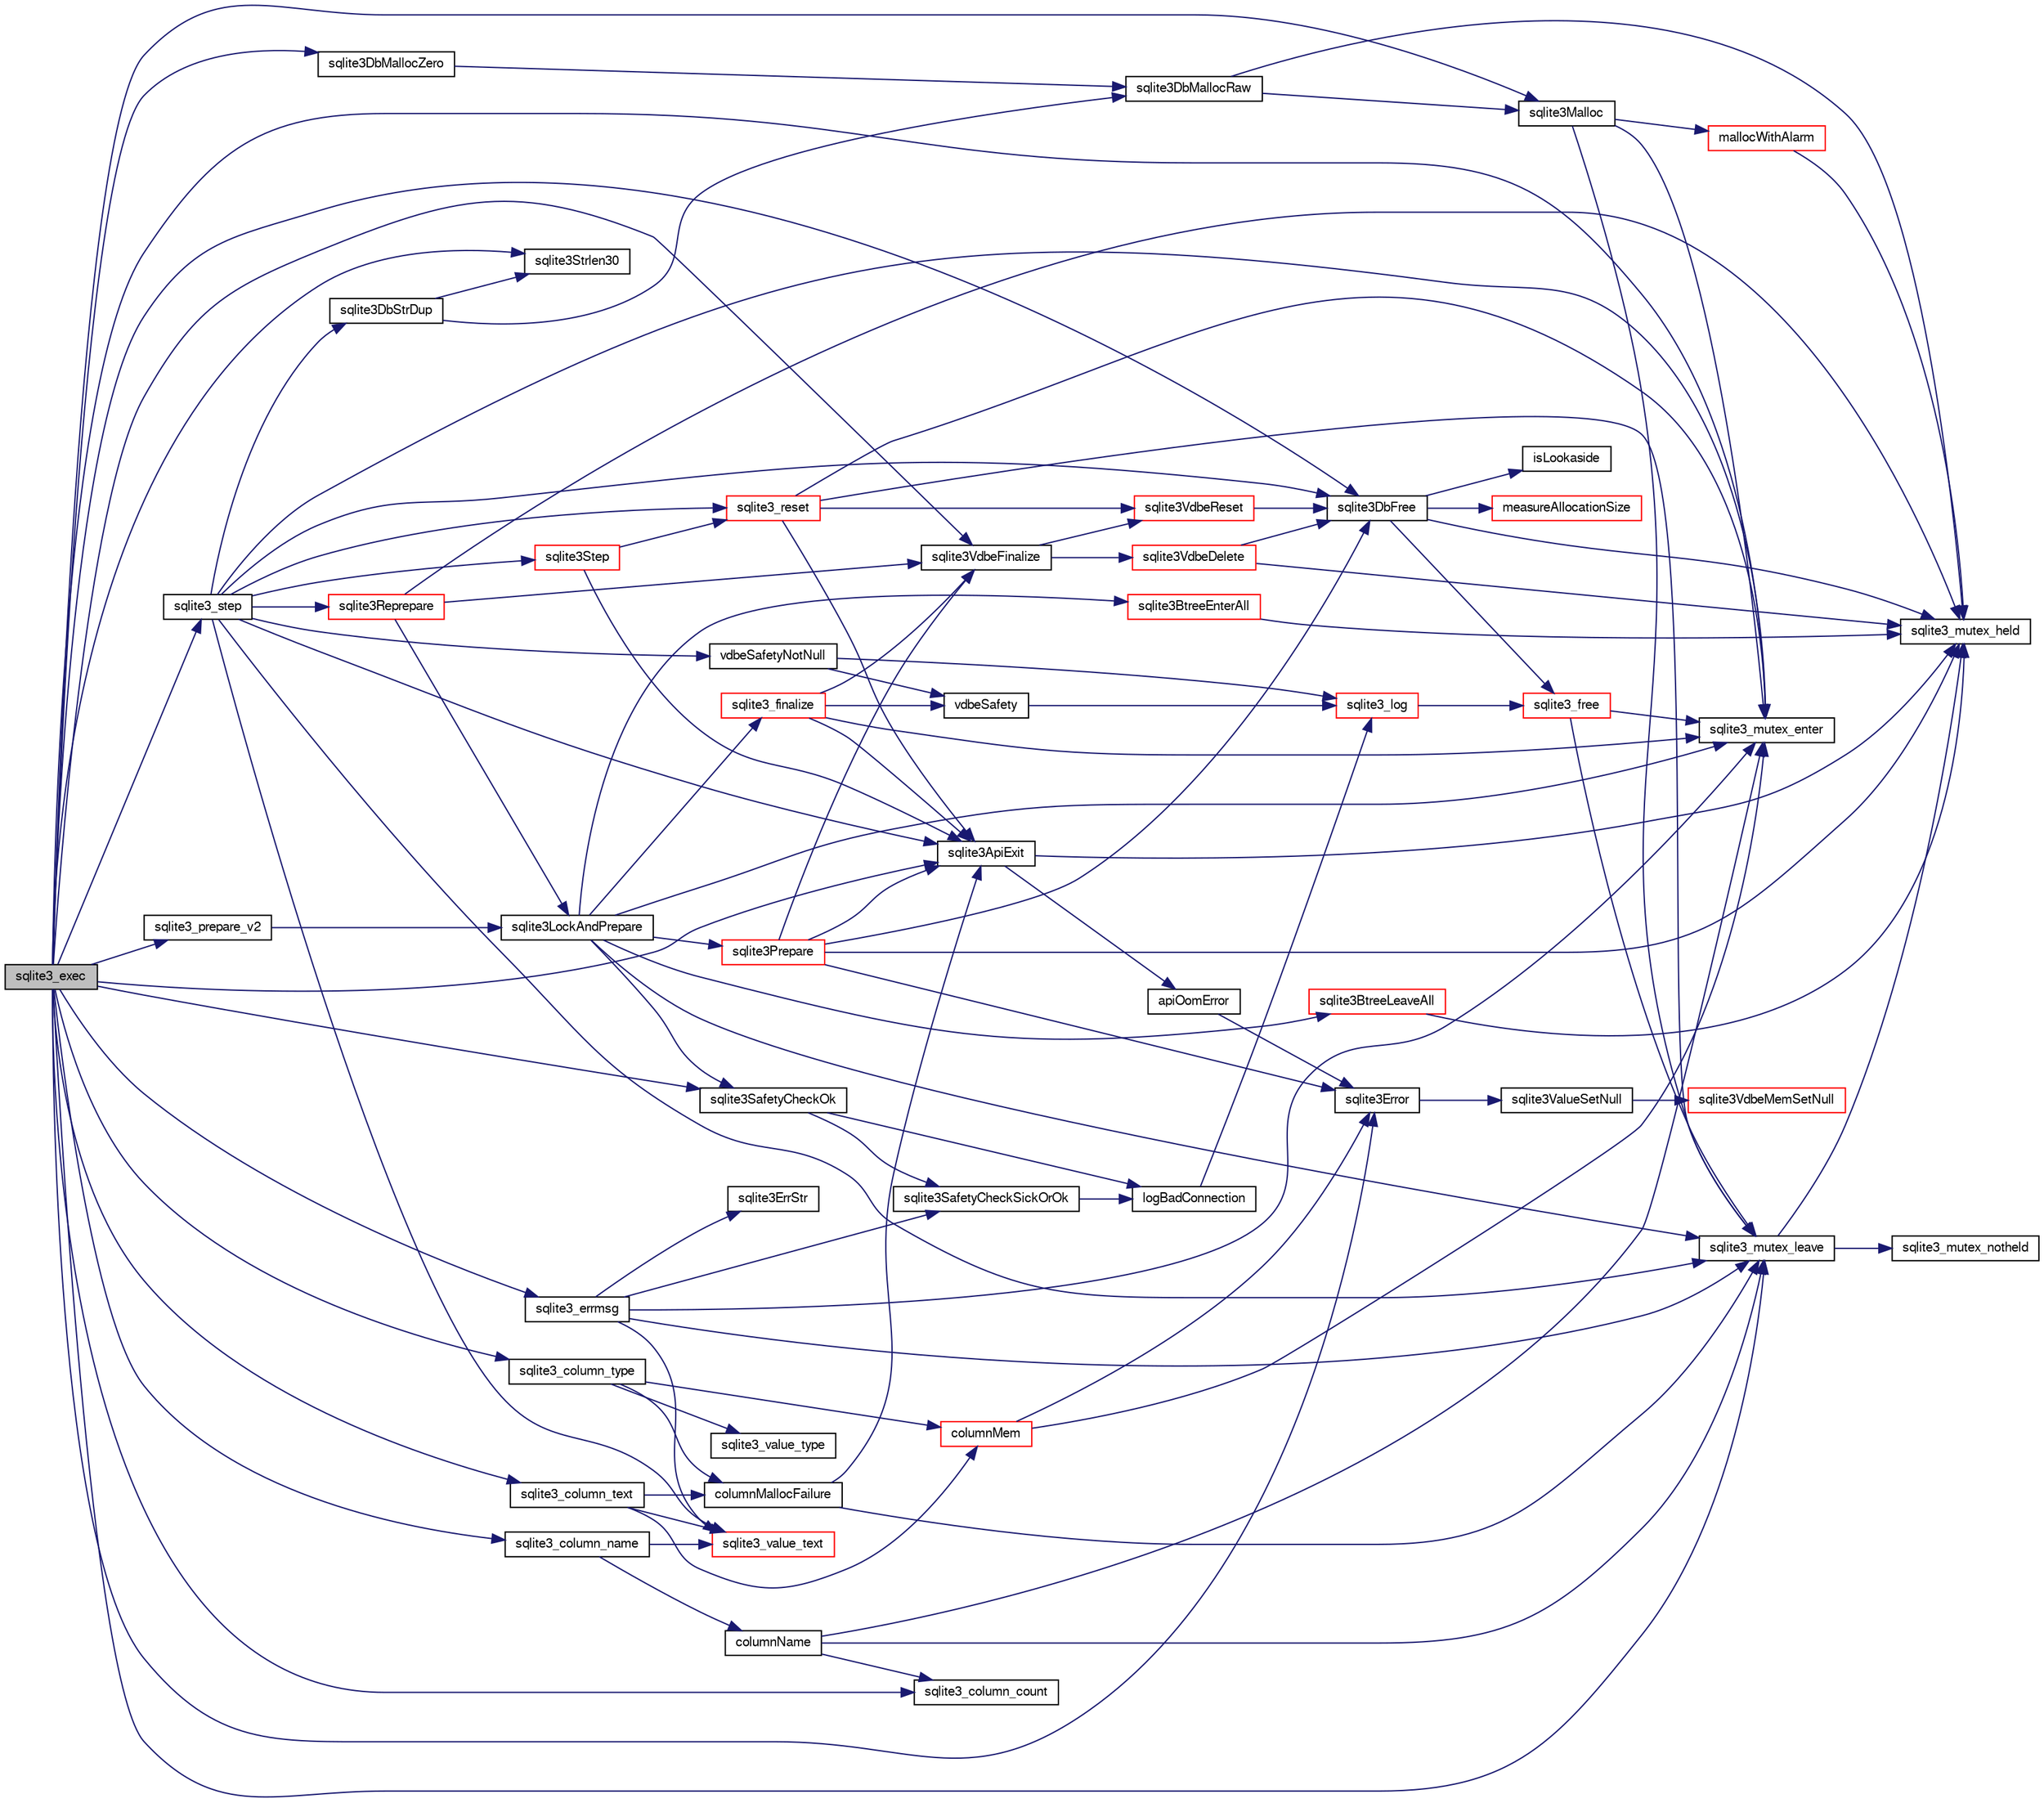 digraph "sqlite3_exec"
{
  edge [fontname="FreeSans",fontsize="10",labelfontname="FreeSans",labelfontsize="10"];
  node [fontname="FreeSans",fontsize="10",shape=record];
  rankdir="LR";
  Node31611 [label="sqlite3_exec",height=0.2,width=0.4,color="black", fillcolor="grey75", style="filled", fontcolor="black"];
  Node31611 -> Node31612 [color="midnightblue",fontsize="10",style="solid",fontname="FreeSans"];
  Node31612 [label="sqlite3SafetyCheckOk",height=0.2,width=0.4,color="black", fillcolor="white", style="filled",URL="$sqlite3_8c.html#ab15308423296d719d75dca4c0ef182a7"];
  Node31612 -> Node31613 [color="midnightblue",fontsize="10",style="solid",fontname="FreeSans"];
  Node31613 [label="logBadConnection",height=0.2,width=0.4,color="black", fillcolor="white", style="filled",URL="$sqlite3_8c.html#a8aa249fac852b22bb1227e2bc2921f11"];
  Node31613 -> Node31614 [color="midnightblue",fontsize="10",style="solid",fontname="FreeSans"];
  Node31614 [label="sqlite3_log",height=0.2,width=0.4,color="red", fillcolor="white", style="filled",URL="$sqlite3_8c.html#a298c9699bf9c143662c6b1fec4b2dc3b"];
  Node31614 -> Node31629 [color="midnightblue",fontsize="10",style="solid",fontname="FreeSans"];
  Node31629 [label="sqlite3_free",height=0.2,width=0.4,color="red", fillcolor="white", style="filled",URL="$sqlite3_8c.html#a6552349e36a8a691af5487999ab09519"];
  Node31629 -> Node31630 [color="midnightblue",fontsize="10",style="solid",fontname="FreeSans"];
  Node31630 [label="sqlite3_mutex_enter",height=0.2,width=0.4,color="black", fillcolor="white", style="filled",URL="$sqlite3_8c.html#a1c12cde690bd89f104de5cbad12a6bf5"];
  Node31629 -> Node31632 [color="midnightblue",fontsize="10",style="solid",fontname="FreeSans"];
  Node31632 [label="sqlite3_mutex_leave",height=0.2,width=0.4,color="black", fillcolor="white", style="filled",URL="$sqlite3_8c.html#a5838d235601dbd3c1fa993555c6bcc93"];
  Node31632 -> Node31624 [color="midnightblue",fontsize="10",style="solid",fontname="FreeSans"];
  Node31624 [label="sqlite3_mutex_held",height=0.2,width=0.4,color="black", fillcolor="white", style="filled",URL="$sqlite3_8c.html#acf77da68932b6bc163c5e68547ecc3e7"];
  Node31632 -> Node31633 [color="midnightblue",fontsize="10",style="solid",fontname="FreeSans"];
  Node31633 [label="sqlite3_mutex_notheld",height=0.2,width=0.4,color="black", fillcolor="white", style="filled",URL="$sqlite3_8c.html#a83967c837c1c000d3b5adcfaa688f5dc"];
  Node31612 -> Node31896 [color="midnightblue",fontsize="10",style="solid",fontname="FreeSans"];
  Node31896 [label="sqlite3SafetyCheckSickOrOk",height=0.2,width=0.4,color="black", fillcolor="white", style="filled",URL="$sqlite3_8c.html#ac1fff729aec147d9825a4930042a626b"];
  Node31896 -> Node31613 [color="midnightblue",fontsize="10",style="solid",fontname="FreeSans"];
  Node31611 -> Node31630 [color="midnightblue",fontsize="10",style="solid",fontname="FreeSans"];
  Node31611 -> Node31830 [color="midnightblue",fontsize="10",style="solid",fontname="FreeSans"];
  Node31830 [label="sqlite3Error",height=0.2,width=0.4,color="black", fillcolor="white", style="filled",URL="$sqlite3_8c.html#a4ba5e8be78db50d5538dcaa45bcf74d3"];
  Node31830 -> Node31831 [color="midnightblue",fontsize="10",style="solid",fontname="FreeSans"];
  Node31831 [label="sqlite3ValueSetNull",height=0.2,width=0.4,color="black", fillcolor="white", style="filled",URL="$sqlite3_8c.html#ad9bc4507a7806b37946116afbe183b95"];
  Node31831 -> Node31711 [color="midnightblue",fontsize="10",style="solid",fontname="FreeSans"];
  Node31711 [label="sqlite3VdbeMemSetNull",height=0.2,width=0.4,color="red", fillcolor="white", style="filled",URL="$sqlite3_8c.html#ae01092c23aebaf8a3ebdf3954609b410"];
  Node31611 -> Node31897 [color="midnightblue",fontsize="10",style="solid",fontname="FreeSans"];
  Node31897 [label="sqlite3_prepare_v2",height=0.2,width=0.4,color="black", fillcolor="white", style="filled",URL="$sqlite3_8c.html#a85d4203bb54c984c5325c2f5b3664985"];
  Node31897 -> Node31898 [color="midnightblue",fontsize="10",style="solid",fontname="FreeSans"];
  Node31898 [label="sqlite3LockAndPrepare",height=0.2,width=0.4,color="black", fillcolor="white", style="filled",URL="$sqlite3_8c.html#a5db1ec5589aa2b02c6d979211a8789bd"];
  Node31898 -> Node31612 [color="midnightblue",fontsize="10",style="solid",fontname="FreeSans"];
  Node31898 -> Node31630 [color="midnightblue",fontsize="10",style="solid",fontname="FreeSans"];
  Node31898 -> Node31899 [color="midnightblue",fontsize="10",style="solid",fontname="FreeSans"];
  Node31899 [label="sqlite3BtreeEnterAll",height=0.2,width=0.4,color="red", fillcolor="white", style="filled",URL="$sqlite3_8c.html#a7e8c5e623a61d322d3622c3e6202d735"];
  Node31899 -> Node31624 [color="midnightblue",fontsize="10",style="solid",fontname="FreeSans"];
  Node31898 -> Node31905 [color="midnightblue",fontsize="10",style="solid",fontname="FreeSans"];
  Node31905 [label="sqlite3Prepare",height=0.2,width=0.4,color="red", fillcolor="white", style="filled",URL="$sqlite3_8c.html#acb25890858d0bf4b12eb7aae569f0c7b"];
  Node31905 -> Node31624 [color="midnightblue",fontsize="10",style="solid",fontname="FreeSans"];
  Node31905 -> Node31828 [color="midnightblue",fontsize="10",style="solid",fontname="FreeSans"];
  Node31828 [label="sqlite3ApiExit",height=0.2,width=0.4,color="black", fillcolor="white", style="filled",URL="$sqlite3_8c.html#ae5a967ec6172298db98b6090bbd1dd9b"];
  Node31828 -> Node31624 [color="midnightblue",fontsize="10",style="solid",fontname="FreeSans"];
  Node31828 -> Node31829 [color="midnightblue",fontsize="10",style="solid",fontname="FreeSans"];
  Node31829 [label="apiOomError",height=0.2,width=0.4,color="black", fillcolor="white", style="filled",URL="$sqlite3_8c.html#a55c294da0c468873c7f7ea59378b8b9c"];
  Node31829 -> Node31830 [color="midnightblue",fontsize="10",style="solid",fontname="FreeSans"];
  Node31905 -> Node31623 [color="midnightblue",fontsize="10",style="solid",fontname="FreeSans"];
  Node31623 [label="sqlite3DbFree",height=0.2,width=0.4,color="black", fillcolor="white", style="filled",URL="$sqlite3_8c.html#ac70ab821a6607b4a1b909582dc37a069"];
  Node31623 -> Node31624 [color="midnightblue",fontsize="10",style="solid",fontname="FreeSans"];
  Node31623 -> Node31625 [color="midnightblue",fontsize="10",style="solid",fontname="FreeSans"];
  Node31625 [label="measureAllocationSize",height=0.2,width=0.4,color="red", fillcolor="white", style="filled",URL="$sqlite3_8c.html#a45731e644a22fdb756e2b6337224217a"];
  Node31623 -> Node31628 [color="midnightblue",fontsize="10",style="solid",fontname="FreeSans"];
  Node31628 [label="isLookaside",height=0.2,width=0.4,color="black", fillcolor="white", style="filled",URL="$sqlite3_8c.html#a770fa05ff9717b75e16f4d968a77b897"];
  Node31623 -> Node31629 [color="midnightblue",fontsize="10",style="solid",fontname="FreeSans"];
  Node31905 -> Node32450 [color="midnightblue",fontsize="10",style="solid",fontname="FreeSans"];
  Node32450 [label="sqlite3VdbeFinalize",height=0.2,width=0.4,color="black", fillcolor="white", style="filled",URL="$sqlite3_8c.html#af81e0c8d03b71610d3a826469f67bbd4"];
  Node32450 -> Node31947 [color="midnightblue",fontsize="10",style="solid",fontname="FreeSans"];
  Node31947 [label="sqlite3VdbeReset",height=0.2,width=0.4,color="red", fillcolor="white", style="filled",URL="$sqlite3_8c.html#a315a913742f7267f90d46d41446353b1"];
  Node31947 -> Node31623 [color="midnightblue",fontsize="10",style="solid",fontname="FreeSans"];
  Node32450 -> Node32451 [color="midnightblue",fontsize="10",style="solid",fontname="FreeSans"];
  Node32451 [label="sqlite3VdbeDelete",height=0.2,width=0.4,color="red", fillcolor="white", style="filled",URL="$sqlite3_8c.html#ace82a1f75873a6609067d0f572120e47"];
  Node32451 -> Node31624 [color="midnightblue",fontsize="10",style="solid",fontname="FreeSans"];
  Node32451 -> Node31623 [color="midnightblue",fontsize="10",style="solid",fontname="FreeSans"];
  Node31905 -> Node31830 [color="midnightblue",fontsize="10",style="solid",fontname="FreeSans"];
  Node31898 -> Node32462 [color="midnightblue",fontsize="10",style="solid",fontname="FreeSans"];
  Node32462 [label="sqlite3_finalize",height=0.2,width=0.4,color="red", fillcolor="white", style="filled",URL="$sqlite3_8c.html#a801195c0f771d40bb4be1e40f3b88945"];
  Node32462 -> Node31944 [color="midnightblue",fontsize="10",style="solid",fontname="FreeSans"];
  Node31944 [label="vdbeSafety",height=0.2,width=0.4,color="black", fillcolor="white", style="filled",URL="$sqlite3_8c.html#ad376f1aa66b2801fa8fb2fb134f370fd"];
  Node31944 -> Node31614 [color="midnightblue",fontsize="10",style="solid",fontname="FreeSans"];
  Node32462 -> Node31630 [color="midnightblue",fontsize="10",style="solid",fontname="FreeSans"];
  Node32462 -> Node32450 [color="midnightblue",fontsize="10",style="solid",fontname="FreeSans"];
  Node32462 -> Node31828 [color="midnightblue",fontsize="10",style="solid",fontname="FreeSans"];
  Node31898 -> Node32167 [color="midnightblue",fontsize="10",style="solid",fontname="FreeSans"];
  Node32167 [label="sqlite3BtreeLeaveAll",height=0.2,width=0.4,color="red", fillcolor="white", style="filled",URL="$sqlite3_8c.html#a282e5f429eee8e0aebc7d18068ebccd2"];
  Node32167 -> Node31624 [color="midnightblue",fontsize="10",style="solid",fontname="FreeSans"];
  Node31898 -> Node31632 [color="midnightblue",fontsize="10",style="solid",fontname="FreeSans"];
  Node31611 -> Node32442 [color="midnightblue",fontsize="10",style="solid",fontname="FreeSans"];
  Node32442 [label="sqlite3_column_count",height=0.2,width=0.4,color="black", fillcolor="white", style="filled",URL="$sqlite3_8c.html#a326cbde878820fd108f5961d5318f585"];
  Node31611 -> Node31942 [color="midnightblue",fontsize="10",style="solid",fontname="FreeSans"];
  Node31942 [label="sqlite3_step",height=0.2,width=0.4,color="black", fillcolor="white", style="filled",URL="$sqlite3_8c.html#ac1e491ce36b7471eb28387f7d3c74334"];
  Node31942 -> Node31943 [color="midnightblue",fontsize="10",style="solid",fontname="FreeSans"];
  Node31943 [label="vdbeSafetyNotNull",height=0.2,width=0.4,color="black", fillcolor="white", style="filled",URL="$sqlite3_8c.html#a018448275e86f09d8af8033cec4cafdf"];
  Node31943 -> Node31614 [color="midnightblue",fontsize="10",style="solid",fontname="FreeSans"];
  Node31943 -> Node31944 [color="midnightblue",fontsize="10",style="solid",fontname="FreeSans"];
  Node31942 -> Node31630 [color="midnightblue",fontsize="10",style="solid",fontname="FreeSans"];
  Node31942 -> Node31945 [color="midnightblue",fontsize="10",style="solid",fontname="FreeSans"];
  Node31945 [label="sqlite3Step",height=0.2,width=0.4,color="red", fillcolor="white", style="filled",URL="$sqlite3_8c.html#a3f2872e873e2758a4beedad1d5113554"];
  Node31945 -> Node31946 [color="midnightblue",fontsize="10",style="solid",fontname="FreeSans"];
  Node31946 [label="sqlite3_reset",height=0.2,width=0.4,color="red", fillcolor="white", style="filled",URL="$sqlite3_8c.html#a758efebc2e95694959ab0e74b397984c"];
  Node31946 -> Node31630 [color="midnightblue",fontsize="10",style="solid",fontname="FreeSans"];
  Node31946 -> Node31947 [color="midnightblue",fontsize="10",style="solid",fontname="FreeSans"];
  Node31946 -> Node31828 [color="midnightblue",fontsize="10",style="solid",fontname="FreeSans"];
  Node31946 -> Node31632 [color="midnightblue",fontsize="10",style="solid",fontname="FreeSans"];
  Node31945 -> Node31828 [color="midnightblue",fontsize="10",style="solid",fontname="FreeSans"];
  Node31942 -> Node32547 [color="midnightblue",fontsize="10",style="solid",fontname="FreeSans"];
  Node32547 [label="sqlite3Reprepare",height=0.2,width=0.4,color="red", fillcolor="white", style="filled",URL="$sqlite3_8c.html#a7e2f7299cc947d07e782f6ac561fa937"];
  Node32547 -> Node31624 [color="midnightblue",fontsize="10",style="solid",fontname="FreeSans"];
  Node32547 -> Node31898 [color="midnightblue",fontsize="10",style="solid",fontname="FreeSans"];
  Node32547 -> Node32450 [color="midnightblue",fontsize="10",style="solid",fontname="FreeSans"];
  Node31942 -> Node31946 [color="midnightblue",fontsize="10",style="solid",fontname="FreeSans"];
  Node31942 -> Node31705 [color="midnightblue",fontsize="10",style="solid",fontname="FreeSans"];
  Node31705 [label="sqlite3_value_text",height=0.2,width=0.4,color="red", fillcolor="white", style="filled",URL="$sqlite3_8c.html#aef2ace3239e6dd59c74110faa70f8171"];
  Node31942 -> Node31623 [color="midnightblue",fontsize="10",style="solid",fontname="FreeSans"];
  Node31942 -> Node32178 [color="midnightblue",fontsize="10",style="solid",fontname="FreeSans"];
  Node32178 [label="sqlite3DbStrDup",height=0.2,width=0.4,color="black", fillcolor="white", style="filled",URL="$sqlite3_8c.html#a0ec4772ee6de7316ecd1e6cabb1beeef"];
  Node32178 -> Node31699 [color="midnightblue",fontsize="10",style="solid",fontname="FreeSans"];
  Node31699 [label="sqlite3Strlen30",height=0.2,width=0.4,color="black", fillcolor="white", style="filled",URL="$sqlite3_8c.html#a3dcd80ba41f1a308193dee74857b62a7"];
  Node32178 -> Node31635 [color="midnightblue",fontsize="10",style="solid",fontname="FreeSans"];
  Node31635 [label="sqlite3DbMallocRaw",height=0.2,width=0.4,color="black", fillcolor="white", style="filled",URL="$sqlite3_8c.html#abbe8be0cf7175e11ddc3e2218fad924e"];
  Node31635 -> Node31624 [color="midnightblue",fontsize="10",style="solid",fontname="FreeSans"];
  Node31635 -> Node31636 [color="midnightblue",fontsize="10",style="solid",fontname="FreeSans"];
  Node31636 [label="sqlite3Malloc",height=0.2,width=0.4,color="black", fillcolor="white", style="filled",URL="$sqlite3_8c.html#a361a2eaa846b1885f123abe46f5d8b2b"];
  Node31636 -> Node31630 [color="midnightblue",fontsize="10",style="solid",fontname="FreeSans"];
  Node31636 -> Node31637 [color="midnightblue",fontsize="10",style="solid",fontname="FreeSans"];
  Node31637 [label="mallocWithAlarm",height=0.2,width=0.4,color="red", fillcolor="white", style="filled",URL="$sqlite3_8c.html#ab070d5cf8e48ec8a6a43cf025d48598b"];
  Node31637 -> Node31624 [color="midnightblue",fontsize="10",style="solid",fontname="FreeSans"];
  Node31636 -> Node31632 [color="midnightblue",fontsize="10",style="solid",fontname="FreeSans"];
  Node31942 -> Node31828 [color="midnightblue",fontsize="10",style="solid",fontname="FreeSans"];
  Node31942 -> Node31632 [color="midnightblue",fontsize="10",style="solid",fontname="FreeSans"];
  Node31611 -> Node31827 [color="midnightblue",fontsize="10",style="solid",fontname="FreeSans"];
  Node31827 [label="sqlite3DbMallocZero",height=0.2,width=0.4,color="black", fillcolor="white", style="filled",URL="$sqlite3_8c.html#a49cfebac9d6067a03442c92af73f33e4"];
  Node31827 -> Node31635 [color="midnightblue",fontsize="10",style="solid",fontname="FreeSans"];
  Node31611 -> Node32443 [color="midnightblue",fontsize="10",style="solid",fontname="FreeSans"];
  Node32443 [label="sqlite3_column_name",height=0.2,width=0.4,color="black", fillcolor="white", style="filled",URL="$sqlite3_8c.html#ae028927f18835d477095b23d53fc02d7"];
  Node32443 -> Node32444 [color="midnightblue",fontsize="10",style="solid",fontname="FreeSans"];
  Node32444 [label="columnName",height=0.2,width=0.4,color="black", fillcolor="white", style="filled",URL="$sqlite3_8c.html#aabcd8af6ebfdb0cbcbfba7f18373d5d4"];
  Node32444 -> Node32442 [color="midnightblue",fontsize="10",style="solid",fontname="FreeSans"];
  Node32444 -> Node31630 [color="midnightblue",fontsize="10",style="solid",fontname="FreeSans"];
  Node32444 -> Node31632 [color="midnightblue",fontsize="10",style="solid",fontname="FreeSans"];
  Node32443 -> Node31705 [color="midnightblue",fontsize="10",style="solid",fontname="FreeSans"];
  Node31611 -> Node32445 [color="midnightblue",fontsize="10",style="solid",fontname="FreeSans"];
  Node32445 [label="sqlite3_column_text",height=0.2,width=0.4,color="black", fillcolor="white", style="filled",URL="$sqlite3_8c.html#aee36f5eaf67b425ddf6f9b7a2004d018"];
  Node32445 -> Node31705 [color="midnightblue",fontsize="10",style="solid",fontname="FreeSans"];
  Node32445 -> Node32446 [color="midnightblue",fontsize="10",style="solid",fontname="FreeSans"];
  Node32446 [label="columnMem",height=0.2,width=0.4,color="red", fillcolor="white", style="filled",URL="$sqlite3_8c.html#a3cff107b1379611ef486ef2f925eb129"];
  Node32446 -> Node31630 [color="midnightblue",fontsize="10",style="solid",fontname="FreeSans"];
  Node32446 -> Node31830 [color="midnightblue",fontsize="10",style="solid",fontname="FreeSans"];
  Node32445 -> Node32448 [color="midnightblue",fontsize="10",style="solid",fontname="FreeSans"];
  Node32448 [label="columnMallocFailure",height=0.2,width=0.4,color="black", fillcolor="white", style="filled",URL="$sqlite3_8c.html#a63052778ce6eb1802597a006922a4044"];
  Node32448 -> Node31828 [color="midnightblue",fontsize="10",style="solid",fontname="FreeSans"];
  Node32448 -> Node31632 [color="midnightblue",fontsize="10",style="solid",fontname="FreeSans"];
  Node31611 -> Node32449 [color="midnightblue",fontsize="10",style="solid",fontname="FreeSans"];
  Node32449 [label="sqlite3_column_type",height=0.2,width=0.4,color="black", fillcolor="white", style="filled",URL="$sqlite3_8c.html#a384086b220821bc71e9a3f900773a25d"];
  Node32449 -> Node31704 [color="midnightblue",fontsize="10",style="solid",fontname="FreeSans"];
  Node31704 [label="sqlite3_value_type",height=0.2,width=0.4,color="black", fillcolor="white", style="filled",URL="$sqlite3_8c.html#ac5e91a982065a1ab220a43bbd18cfa60"];
  Node32449 -> Node32446 [color="midnightblue",fontsize="10",style="solid",fontname="FreeSans"];
  Node32449 -> Node32448 [color="midnightblue",fontsize="10",style="solid",fontname="FreeSans"];
  Node31611 -> Node32450 [color="midnightblue",fontsize="10",style="solid",fontname="FreeSans"];
  Node31611 -> Node31623 [color="midnightblue",fontsize="10",style="solid",fontname="FreeSans"];
  Node31611 -> Node31828 [color="midnightblue",fontsize="10",style="solid",fontname="FreeSans"];
  Node31611 -> Node31699 [color="midnightblue",fontsize="10",style="solid",fontname="FreeSans"];
  Node31611 -> Node32458 [color="midnightblue",fontsize="10",style="solid",fontname="FreeSans"];
  Node32458 [label="sqlite3_errmsg",height=0.2,width=0.4,color="black", fillcolor="white", style="filled",URL="$sqlite3_8c.html#ae0d58565fa198e724fc2bb5381b3299f"];
  Node32458 -> Node32252 [color="midnightblue",fontsize="10",style="solid",fontname="FreeSans"];
  Node32252 [label="sqlite3ErrStr",height=0.2,width=0.4,color="black", fillcolor="white", style="filled",URL="$sqlite3_8c.html#ab289afae24fa83e42f3d78b3b7e91793"];
  Node32458 -> Node31896 [color="midnightblue",fontsize="10",style="solid",fontname="FreeSans"];
  Node32458 -> Node31630 [color="midnightblue",fontsize="10",style="solid",fontname="FreeSans"];
  Node32458 -> Node31705 [color="midnightblue",fontsize="10",style="solid",fontname="FreeSans"];
  Node32458 -> Node31632 [color="midnightblue",fontsize="10",style="solid",fontname="FreeSans"];
  Node31611 -> Node31636 [color="midnightblue",fontsize="10",style="solid",fontname="FreeSans"];
  Node31611 -> Node31632 [color="midnightblue",fontsize="10",style="solid",fontname="FreeSans"];
}
